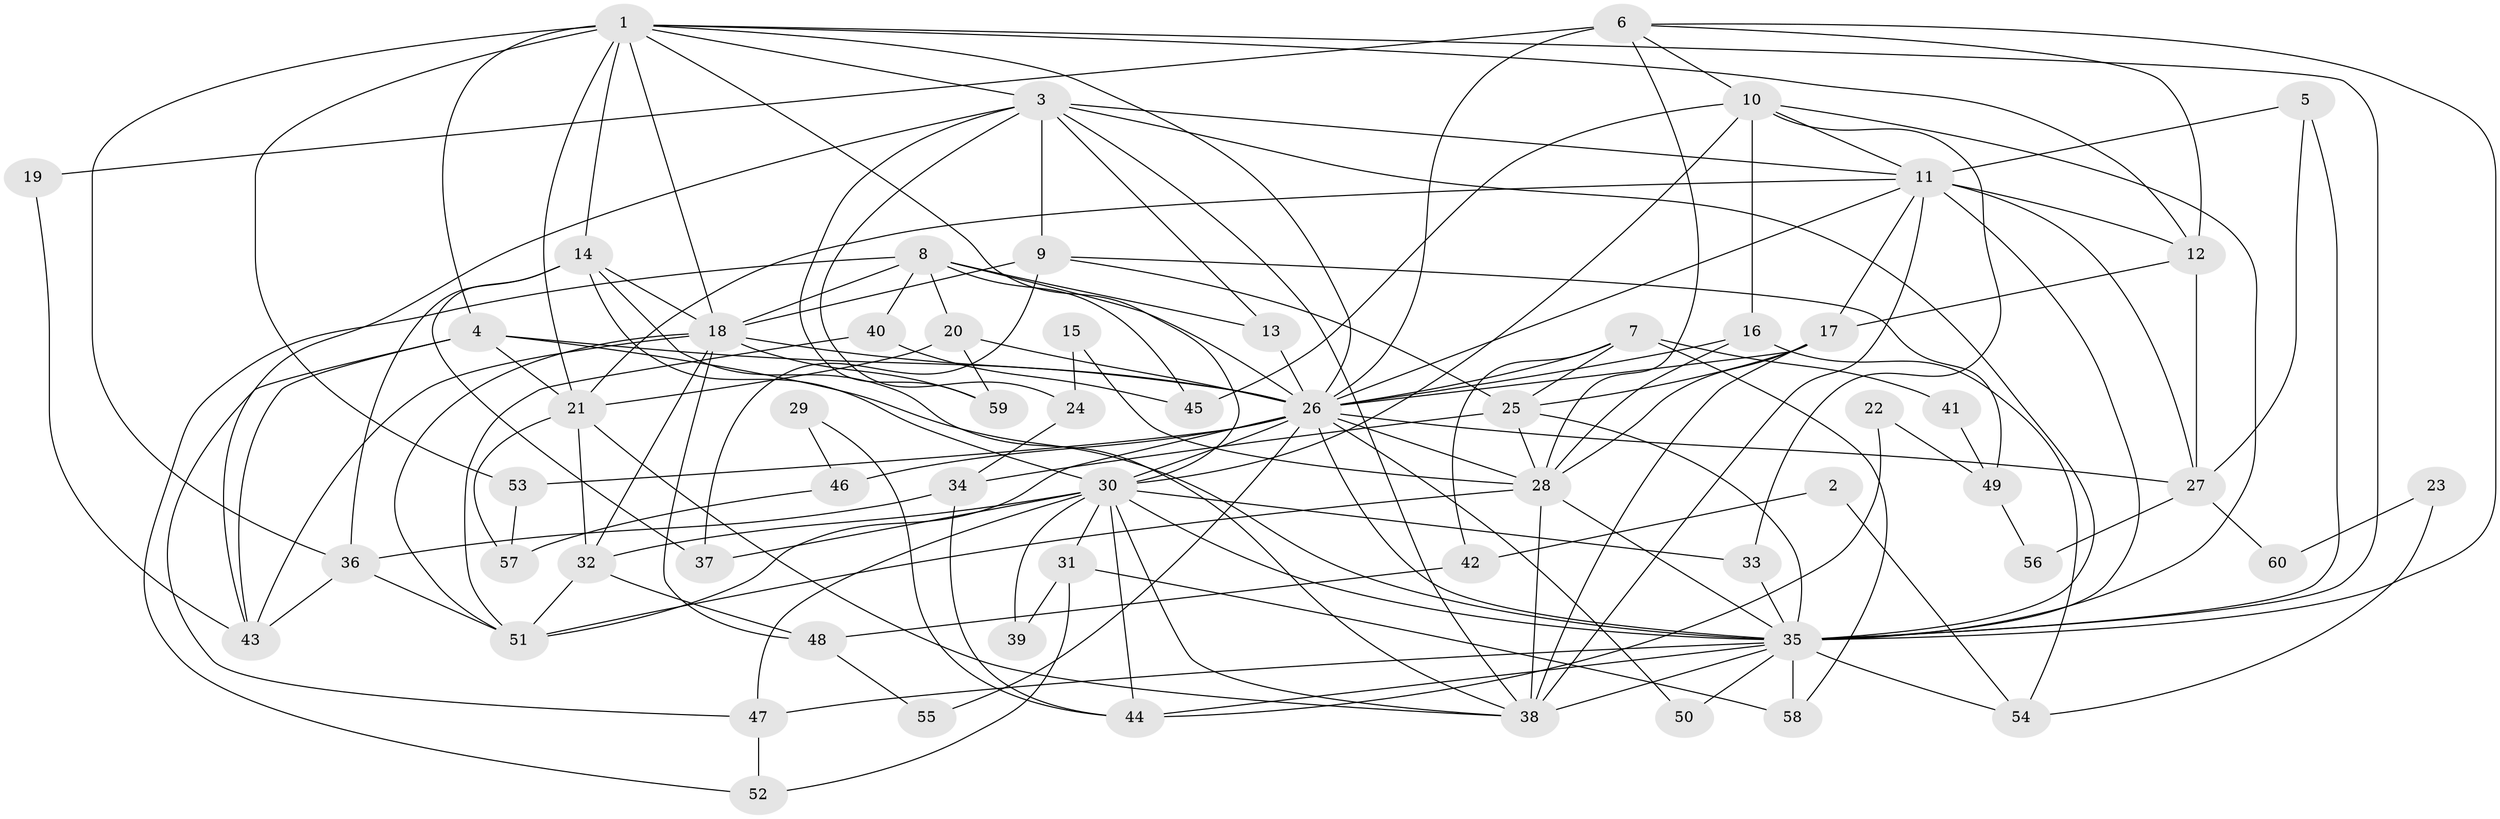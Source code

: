 // original degree distribution, {3: 0.2773109243697479, 2: 0.12605042016806722, 9: 0.025210084033613446, 4: 0.31932773109243695, 5: 0.15126050420168066, 7: 0.03361344537815126, 6: 0.058823529411764705, 8: 0.008403361344537815}
// Generated by graph-tools (version 1.1) at 2025/36/03/09/25 02:36:14]
// undirected, 60 vertices, 152 edges
graph export_dot {
graph [start="1"]
  node [color=gray90,style=filled];
  1;
  2;
  3;
  4;
  5;
  6;
  7;
  8;
  9;
  10;
  11;
  12;
  13;
  14;
  15;
  16;
  17;
  18;
  19;
  20;
  21;
  22;
  23;
  24;
  25;
  26;
  27;
  28;
  29;
  30;
  31;
  32;
  33;
  34;
  35;
  36;
  37;
  38;
  39;
  40;
  41;
  42;
  43;
  44;
  45;
  46;
  47;
  48;
  49;
  50;
  51;
  52;
  53;
  54;
  55;
  56;
  57;
  58;
  59;
  60;
  1 -- 3 [weight=2.0];
  1 -- 4 [weight=1.0];
  1 -- 12 [weight=1.0];
  1 -- 14 [weight=1.0];
  1 -- 18 [weight=1.0];
  1 -- 21 [weight=1.0];
  1 -- 26 [weight=1.0];
  1 -- 30 [weight=1.0];
  1 -- 35 [weight=1.0];
  1 -- 36 [weight=1.0];
  1 -- 53 [weight=2.0];
  2 -- 42 [weight=1.0];
  2 -- 54 [weight=1.0];
  3 -- 9 [weight=2.0];
  3 -- 11 [weight=1.0];
  3 -- 13 [weight=1.0];
  3 -- 24 [weight=1.0];
  3 -- 35 [weight=2.0];
  3 -- 38 [weight=1.0];
  3 -- 43 [weight=2.0];
  3 -- 59 [weight=1.0];
  4 -- 21 [weight=1.0];
  4 -- 26 [weight=1.0];
  4 -- 35 [weight=1.0];
  4 -- 43 [weight=1.0];
  4 -- 47 [weight=1.0];
  5 -- 11 [weight=1.0];
  5 -- 27 [weight=1.0];
  5 -- 35 [weight=1.0];
  6 -- 10 [weight=1.0];
  6 -- 12 [weight=1.0];
  6 -- 19 [weight=1.0];
  6 -- 26 [weight=1.0];
  6 -- 28 [weight=1.0];
  6 -- 35 [weight=1.0];
  7 -- 25 [weight=1.0];
  7 -- 26 [weight=1.0];
  7 -- 41 [weight=1.0];
  7 -- 42 [weight=1.0];
  7 -- 58 [weight=1.0];
  8 -- 13 [weight=1.0];
  8 -- 18 [weight=1.0];
  8 -- 20 [weight=1.0];
  8 -- 26 [weight=1.0];
  8 -- 40 [weight=1.0];
  8 -- 45 [weight=1.0];
  8 -- 52 [weight=1.0];
  9 -- 18 [weight=1.0];
  9 -- 25 [weight=1.0];
  9 -- 37 [weight=1.0];
  9 -- 49 [weight=1.0];
  10 -- 11 [weight=1.0];
  10 -- 16 [weight=1.0];
  10 -- 30 [weight=1.0];
  10 -- 33 [weight=1.0];
  10 -- 35 [weight=1.0];
  10 -- 45 [weight=1.0];
  11 -- 12 [weight=1.0];
  11 -- 17 [weight=4.0];
  11 -- 21 [weight=1.0];
  11 -- 26 [weight=1.0];
  11 -- 27 [weight=1.0];
  11 -- 35 [weight=4.0];
  11 -- 38 [weight=1.0];
  12 -- 17 [weight=1.0];
  12 -- 27 [weight=2.0];
  13 -- 26 [weight=1.0];
  14 -- 18 [weight=1.0];
  14 -- 30 [weight=1.0];
  14 -- 36 [weight=3.0];
  14 -- 37 [weight=1.0];
  14 -- 38 [weight=1.0];
  15 -- 24 [weight=1.0];
  15 -- 28 [weight=1.0];
  16 -- 26 [weight=1.0];
  16 -- 28 [weight=1.0];
  16 -- 54 [weight=1.0];
  17 -- 25 [weight=1.0];
  17 -- 26 [weight=1.0];
  17 -- 28 [weight=2.0];
  17 -- 38 [weight=1.0];
  18 -- 26 [weight=1.0];
  18 -- 32 [weight=3.0];
  18 -- 43 [weight=2.0];
  18 -- 48 [weight=1.0];
  18 -- 51 [weight=1.0];
  18 -- 59 [weight=1.0];
  19 -- 43 [weight=1.0];
  20 -- 21 [weight=1.0];
  20 -- 26 [weight=1.0];
  20 -- 59 [weight=1.0];
  21 -- 32 [weight=1.0];
  21 -- 38 [weight=1.0];
  21 -- 57 [weight=1.0];
  22 -- 44 [weight=1.0];
  22 -- 49 [weight=1.0];
  23 -- 54 [weight=1.0];
  23 -- 60 [weight=1.0];
  24 -- 34 [weight=1.0];
  25 -- 28 [weight=1.0];
  25 -- 34 [weight=1.0];
  25 -- 35 [weight=1.0];
  26 -- 27 [weight=1.0];
  26 -- 28 [weight=1.0];
  26 -- 30 [weight=1.0];
  26 -- 35 [weight=1.0];
  26 -- 46 [weight=1.0];
  26 -- 50 [weight=1.0];
  26 -- 51 [weight=1.0];
  26 -- 53 [weight=1.0];
  26 -- 55 [weight=1.0];
  27 -- 56 [weight=2.0];
  27 -- 60 [weight=2.0];
  28 -- 35 [weight=1.0];
  28 -- 38 [weight=2.0];
  28 -- 51 [weight=1.0];
  29 -- 44 [weight=1.0];
  29 -- 46 [weight=1.0];
  30 -- 31 [weight=1.0];
  30 -- 32 [weight=1.0];
  30 -- 33 [weight=1.0];
  30 -- 35 [weight=1.0];
  30 -- 37 [weight=1.0];
  30 -- 38 [weight=1.0];
  30 -- 39 [weight=1.0];
  30 -- 44 [weight=1.0];
  30 -- 47 [weight=1.0];
  31 -- 39 [weight=1.0];
  31 -- 52 [weight=1.0];
  31 -- 58 [weight=1.0];
  32 -- 48 [weight=1.0];
  32 -- 51 [weight=1.0];
  33 -- 35 [weight=1.0];
  34 -- 36 [weight=1.0];
  34 -- 44 [weight=1.0];
  35 -- 38 [weight=2.0];
  35 -- 44 [weight=1.0];
  35 -- 47 [weight=1.0];
  35 -- 50 [weight=1.0];
  35 -- 54 [weight=1.0];
  35 -- 58 [weight=1.0];
  36 -- 43 [weight=1.0];
  36 -- 51 [weight=1.0];
  40 -- 45 [weight=1.0];
  40 -- 51 [weight=1.0];
  41 -- 49 [weight=1.0];
  42 -- 48 [weight=1.0];
  46 -- 57 [weight=1.0];
  47 -- 52 [weight=1.0];
  48 -- 55 [weight=1.0];
  49 -- 56 [weight=1.0];
  53 -- 57 [weight=1.0];
}
